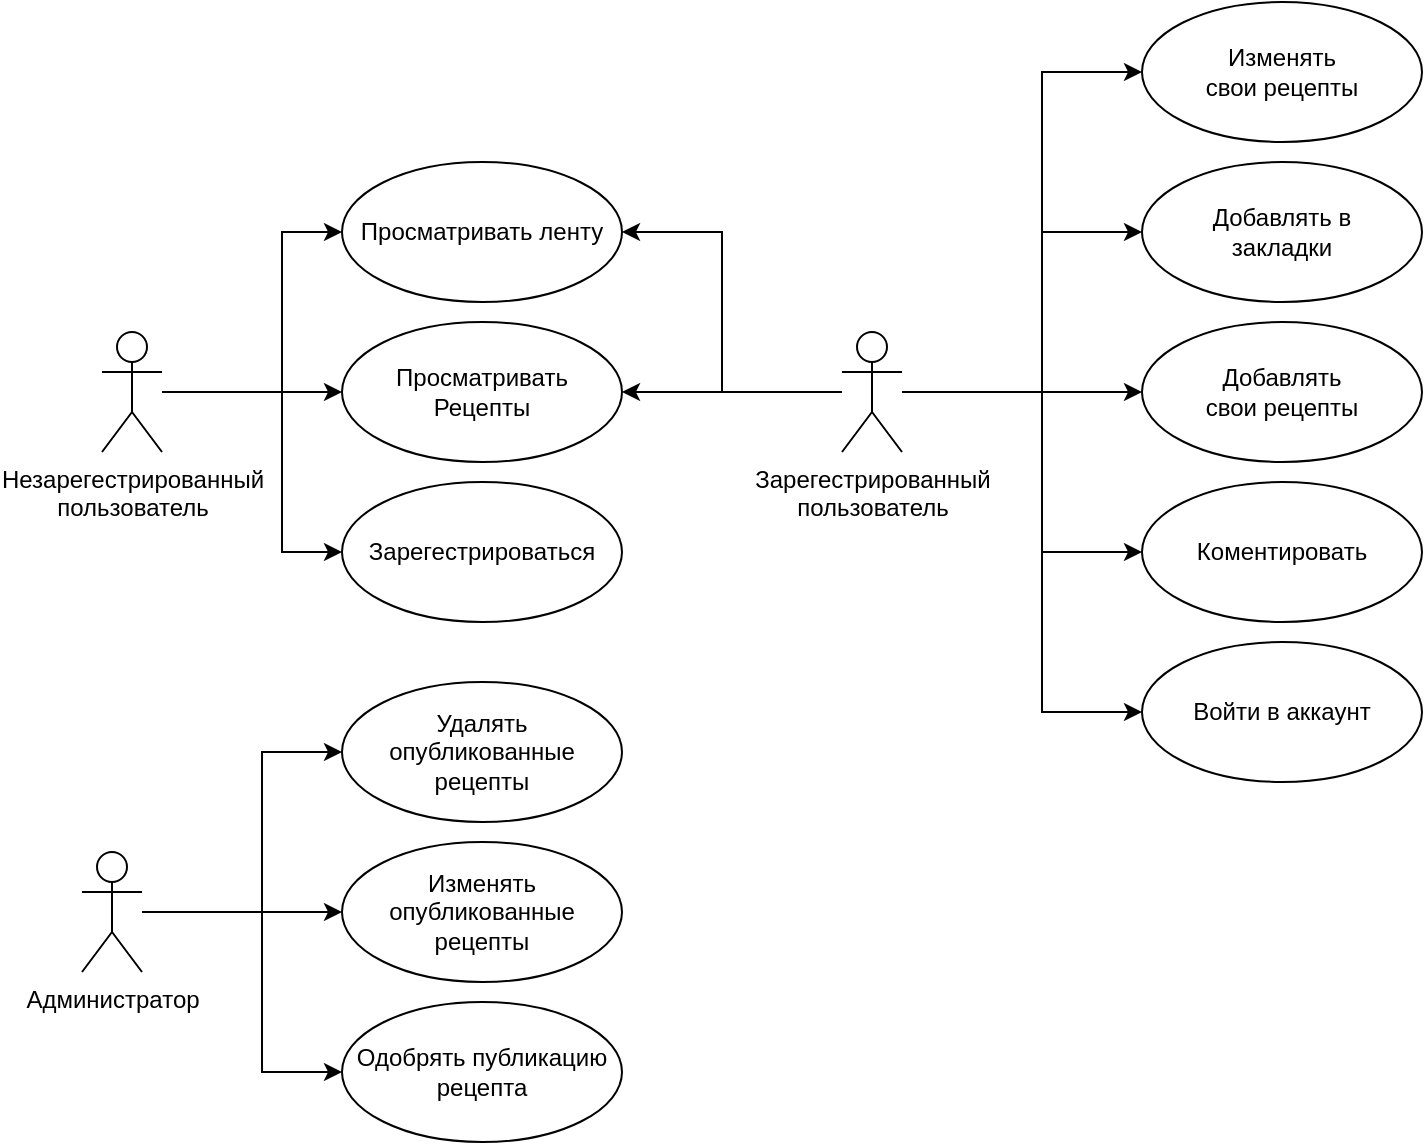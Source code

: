 <mxfile version="21.0.2" type="google"><diagram id="tPwQfVcQJ9TBd6s91eK-" name="Страница 1"><mxGraphModel dx="2864" dy="757" grid="1" gridSize="10" guides="1" tooltips="1" connect="1" arrows="1" fold="1" page="1" pageScale="1" pageWidth="827" pageHeight="1169" math="0" shadow="0"><root><mxCell id="0"/><mxCell id="1" parent="0"/><mxCell id="tfFD5S6eYZUy43JanmCI-12" style="edgeStyle=orthogonalEdgeStyle;rounded=0;orthogonalLoop=1;jettySize=auto;html=1;" parent="1" source="X8pScbKkN5k95lca1545-1" target="X8pScbKkN5k95lca1545-2" edge="1"><mxGeometry relative="1" as="geometry"><Array as="points"><mxPoint x="270" y="475"/><mxPoint x="270" y="395"/></Array></mxGeometry></mxCell><mxCell id="tfFD5S6eYZUy43JanmCI-13" style="edgeStyle=orthogonalEdgeStyle;rounded=0;orthogonalLoop=1;jettySize=auto;html=1;" parent="1" source="X8pScbKkN5k95lca1545-1" target="tfFD5S6eYZUy43JanmCI-1" edge="1"><mxGeometry relative="1" as="geometry"><Array as="points"><mxPoint x="300" y="475"/><mxPoint x="300" y="475"/></Array></mxGeometry></mxCell><mxCell id="tfFD5S6eYZUy43JanmCI-14" style="edgeStyle=orthogonalEdgeStyle;rounded=0;orthogonalLoop=1;jettySize=auto;html=1;" parent="1" source="X8pScbKkN5k95lca1545-1" target="tfFD5S6eYZUy43JanmCI-7" edge="1"><mxGeometry relative="1" as="geometry"><Array as="points"><mxPoint x="270" y="475"/><mxPoint x="270" y="555"/></Array></mxGeometry></mxCell><mxCell id="tfFD5S6eYZUy43JanmCI-18" style="edgeStyle=orthogonalEdgeStyle;rounded=0;orthogonalLoop=1;jettySize=auto;html=1;" parent="1" source="X8pScbKkN5k95lca1545-1" target="tfFD5S6eYZUy43JanmCI-4" edge="1"><mxGeometry relative="1" as="geometry"><Array as="points"><mxPoint x="110" y="475"/><mxPoint x="110" y="395"/></Array></mxGeometry></mxCell><mxCell id="tfFD5S6eYZUy43JanmCI-19" style="edgeStyle=orthogonalEdgeStyle;rounded=0;orthogonalLoop=1;jettySize=auto;html=1;" parent="1" source="X8pScbKkN5k95lca1545-1" target="tfFD5S6eYZUy43JanmCI-5" edge="1"><mxGeometry relative="1" as="geometry"><Array as="points"><mxPoint x="80" y="475"/><mxPoint x="80" y="475"/></Array></mxGeometry></mxCell><mxCell id="kPUYGg5qJoglyNuDMXke-13" style="edgeStyle=orthogonalEdgeStyle;rounded=0;orthogonalLoop=1;jettySize=auto;html=1;" edge="1" parent="1" source="X8pScbKkN5k95lca1545-1" target="kPUYGg5qJoglyNuDMXke-1"><mxGeometry relative="1" as="geometry"><Array as="points"><mxPoint x="270" y="475"/><mxPoint x="270" y="635"/></Array></mxGeometry></mxCell><mxCell id="kPUYGg5qJoglyNuDMXke-15" style="edgeStyle=orthogonalEdgeStyle;rounded=0;orthogonalLoop=1;jettySize=auto;html=1;" edge="1" parent="1" source="X8pScbKkN5k95lca1545-1" target="kPUYGg5qJoglyNuDMXke-14"><mxGeometry relative="1" as="geometry"><Array as="points"><mxPoint x="270" y="475"/><mxPoint x="270" y="315"/></Array></mxGeometry></mxCell><mxCell id="X8pScbKkN5k95lca1545-1" value="Зарегестрированный&lt;br&gt;пользователь" style="shape=umlActor;verticalLabelPosition=bottom;verticalAlign=top;html=1;" parent="1" vertex="1"><mxGeometry x="170" y="445" width="30" height="60" as="geometry"/></mxCell><mxCell id="X8pScbKkN5k95lca1545-2" value="Добавлять в&lt;br&gt;закладки" style="ellipse;whiteSpace=wrap;html=1;" parent="1" vertex="1"><mxGeometry x="320" y="360" width="140" height="70" as="geometry"/></mxCell><mxCell id="tfFD5S6eYZUy43JanmCI-1" value="Добавлять&lt;br&gt;свои рецепты" style="ellipse;whiteSpace=wrap;html=1;" parent="1" vertex="1"><mxGeometry x="320" y="440" width="140" height="70" as="geometry"/></mxCell><mxCell id="tfFD5S6eYZUy43JanmCI-4" value="Просматривать ленту" style="ellipse;whiteSpace=wrap;html=1;" parent="1" vertex="1"><mxGeometry x="-80" y="360" width="140" height="70" as="geometry"/></mxCell><mxCell id="tfFD5S6eYZUy43JanmCI-5" value="Просматривать&lt;br&gt;Рецепты" style="ellipse;whiteSpace=wrap;html=1;" parent="1" vertex="1"><mxGeometry x="-80" y="440" width="140" height="70" as="geometry"/></mxCell><mxCell id="tfFD5S6eYZUy43JanmCI-7" value="Коментировать" style="ellipse;whiteSpace=wrap;html=1;" parent="1" vertex="1"><mxGeometry x="320" y="520" width="140" height="70" as="geometry"/></mxCell><mxCell id="kPUYGg5qJoglyNuDMXke-2" style="edgeStyle=orthogonalEdgeStyle;rounded=0;orthogonalLoop=1;jettySize=auto;html=1;" edge="1" parent="1" source="tfFD5S6eYZUy43JanmCI-23" target="tfFD5S6eYZUy43JanmCI-4"><mxGeometry relative="1" as="geometry"><Array as="points"><mxPoint x="-110" y="475"/><mxPoint x="-110" y="395"/></Array></mxGeometry></mxCell><mxCell id="kPUYGg5qJoglyNuDMXke-3" style="edgeStyle=orthogonalEdgeStyle;rounded=0;orthogonalLoop=1;jettySize=auto;html=1;" edge="1" parent="1" source="tfFD5S6eYZUy43JanmCI-23" target="tfFD5S6eYZUy43JanmCI-5"><mxGeometry relative="1" as="geometry"/></mxCell><mxCell id="kPUYGg5qJoglyNuDMXke-4" style="edgeStyle=orthogonalEdgeStyle;rounded=0;orthogonalLoop=1;jettySize=auto;html=1;" edge="1" parent="1" source="tfFD5S6eYZUy43JanmCI-23" target="tfFD5S6eYZUy43JanmCI-24"><mxGeometry relative="1" as="geometry"><Array as="points"><mxPoint x="-110" y="475"/><mxPoint x="-110" y="555"/></Array></mxGeometry></mxCell><mxCell id="tfFD5S6eYZUy43JanmCI-23" value="Незарегестрированный&lt;br&gt;пользователь" style="shape=umlActor;verticalLabelPosition=bottom;verticalAlign=top;html=1;" parent="1" vertex="1"><mxGeometry x="-200" y="445" width="30" height="60" as="geometry"/></mxCell><mxCell id="tfFD5S6eYZUy43JanmCI-24" value="Зарегестрироваться" style="ellipse;whiteSpace=wrap;html=1;" parent="1" vertex="1"><mxGeometry x="-80" y="520" width="140" height="70" as="geometry"/></mxCell><mxCell id="kPUYGg5qJoglyNuDMXke-1" value="Войти в аккаунт" style="ellipse;whiteSpace=wrap;html=1;" vertex="1" parent="1"><mxGeometry x="320" y="600" width="140" height="70" as="geometry"/></mxCell><mxCell id="kPUYGg5qJoglyNuDMXke-10" style="edgeStyle=orthogonalEdgeStyle;rounded=0;orthogonalLoop=1;jettySize=auto;html=1;" edge="1" parent="1" source="kPUYGg5qJoglyNuDMXke-5" target="kPUYGg5qJoglyNuDMXke-6"><mxGeometry relative="1" as="geometry"><Array as="points"><mxPoint x="-120" y="735"/><mxPoint x="-120" y="655"/></Array></mxGeometry></mxCell><mxCell id="kPUYGg5qJoglyNuDMXke-11" style="edgeStyle=orthogonalEdgeStyle;rounded=0;orthogonalLoop=1;jettySize=auto;html=1;" edge="1" parent="1" source="kPUYGg5qJoglyNuDMXke-5" target="kPUYGg5qJoglyNuDMXke-7"><mxGeometry relative="1" as="geometry"/></mxCell><mxCell id="kPUYGg5qJoglyNuDMXke-12" style="edgeStyle=orthogonalEdgeStyle;rounded=0;orthogonalLoop=1;jettySize=auto;html=1;" edge="1" parent="1" source="kPUYGg5qJoglyNuDMXke-5" target="kPUYGg5qJoglyNuDMXke-8"><mxGeometry relative="1" as="geometry"><Array as="points"><mxPoint x="-120" y="735"/><mxPoint x="-120" y="815"/></Array></mxGeometry></mxCell><mxCell id="kPUYGg5qJoglyNuDMXke-5" value="Администратор" style="shape=umlActor;verticalLabelPosition=bottom;verticalAlign=top;html=1;" vertex="1" parent="1"><mxGeometry x="-210" y="705" width="30" height="60" as="geometry"/></mxCell><mxCell id="kPUYGg5qJoglyNuDMXke-6" value="Удалять опубликованные рецепты" style="ellipse;whiteSpace=wrap;html=1;" vertex="1" parent="1"><mxGeometry x="-80" y="620" width="140" height="70" as="geometry"/></mxCell><mxCell id="kPUYGg5qJoglyNuDMXke-7" value="Изменять опубликованные рецепты" style="ellipse;whiteSpace=wrap;html=1;" vertex="1" parent="1"><mxGeometry x="-80" y="700" width="140" height="70" as="geometry"/></mxCell><mxCell id="kPUYGg5qJoglyNuDMXke-8" value="Одобрять публикацию рецепта" style="ellipse;whiteSpace=wrap;html=1;" vertex="1" parent="1"><mxGeometry x="-80" y="780" width="140" height="70" as="geometry"/></mxCell><mxCell id="kPUYGg5qJoglyNuDMXke-14" value="Изменять&lt;br style=&quot;border-color: var(--border-color);&quot;&gt;свои рецепты" style="ellipse;whiteSpace=wrap;html=1;" vertex="1" parent="1"><mxGeometry x="320" y="280" width="140" height="70" as="geometry"/></mxCell></root></mxGraphModel></diagram></mxfile>